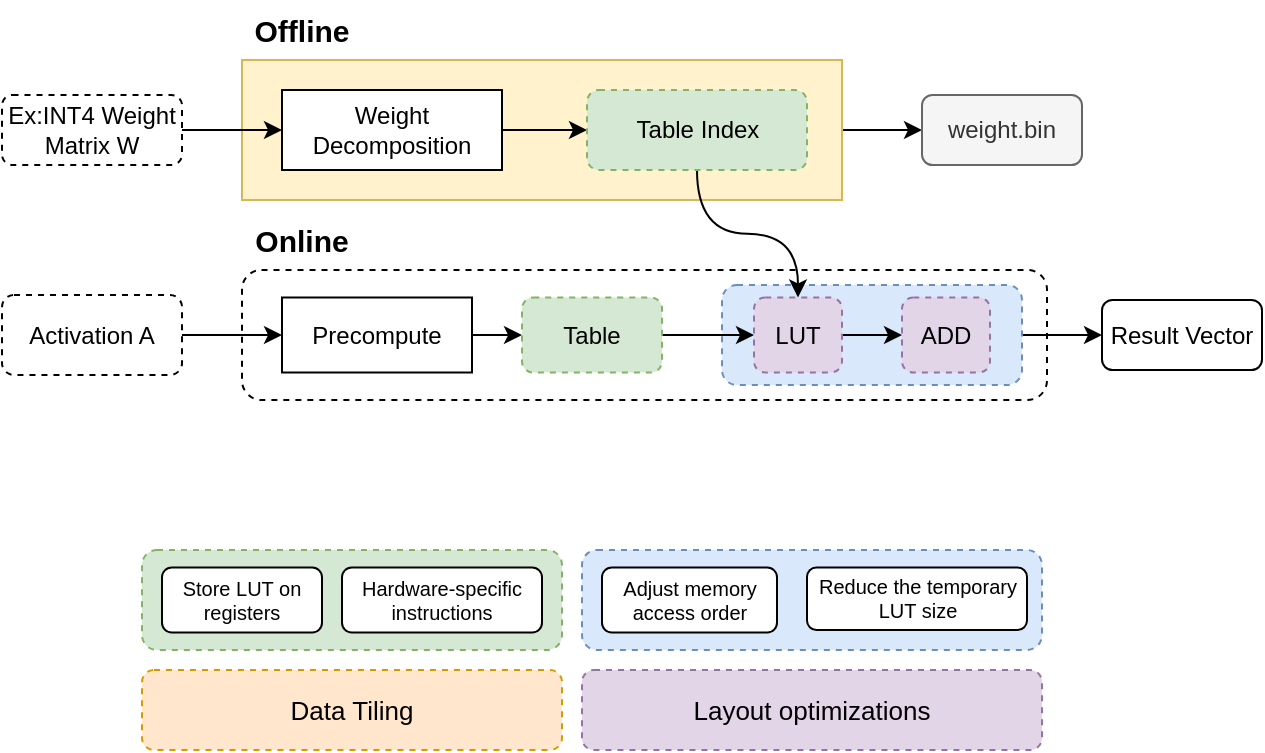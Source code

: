 <mxfile version="26.1.0">
  <diagram name="第 1 页" id="VH_rKD5s51sGw98ud1Et">
    <mxGraphModel dx="1646" dy="395" grid="1" gridSize="10" guides="1" tooltips="1" connect="1" arrows="1" fold="1" page="1" pageScale="1" pageWidth="827" pageHeight="1169" math="0" shadow="0">
      <root>
        <mxCell id="0" />
        <mxCell id="1" parent="0" />
        <mxCell id="5G6cpnaW76N7grAXLHWP-36" value="Data Tiling" style="rounded=1;whiteSpace=wrap;html=1;dashed=1;fillColor=#ffe6cc;strokeColor=#d79b00;fontSize=13;" vertex="1" parent="1">
          <mxGeometry x="60" y="640" width="210" height="40" as="geometry" />
        </mxCell>
        <mxCell id="5G6cpnaW76N7grAXLHWP-35" value="" style="rounded=1;whiteSpace=wrap;html=1;dashed=1;fillColor=#dae8fc;strokeColor=#6c8ebf;" vertex="1" parent="1">
          <mxGeometry x="280" y="580" width="230" height="50" as="geometry" />
        </mxCell>
        <mxCell id="5G6cpnaW76N7grAXLHWP-32" value="" style="rounded=1;whiteSpace=wrap;html=1;dashed=1;fillColor=#d5e8d4;strokeColor=#82b366;" vertex="1" parent="1">
          <mxGeometry x="60" y="580" width="210" height="50" as="geometry" />
        </mxCell>
        <mxCell id="5G6cpnaW76N7grAXLHWP-25" value="" style="rounded=1;whiteSpace=wrap;html=1;dashed=1;" vertex="1" parent="1">
          <mxGeometry x="110" y="440" width="402.5" height="65" as="geometry" />
        </mxCell>
        <mxCell id="5G6cpnaW76N7grAXLHWP-23" value="" style="edgeStyle=orthogonalEdgeStyle;rounded=0;orthogonalLoop=1;jettySize=auto;html=1;" edge="1" parent="1" source="5G6cpnaW76N7grAXLHWP-21" target="5G6cpnaW76N7grAXLHWP-22">
          <mxGeometry relative="1" as="geometry" />
        </mxCell>
        <mxCell id="5G6cpnaW76N7grAXLHWP-21" value="" style="rounded=1;whiteSpace=wrap;html=1;fillColor=#dae8fc;strokeColor=#6c8ebf;dashed=1;" vertex="1" parent="1">
          <mxGeometry x="350" y="447.5" width="150" height="50" as="geometry" />
        </mxCell>
        <mxCell id="5G6cpnaW76N7grAXLHWP-29" style="edgeStyle=orthogonalEdgeStyle;rounded=0;orthogonalLoop=1;jettySize=auto;html=1;exitX=1;exitY=0.5;exitDx=0;exitDy=0;entryX=0;entryY=0.5;entryDx=0;entryDy=0;" edge="1" parent="1" source="5G6cpnaW76N7grAXLHWP-7" target="5G6cpnaW76N7grAXLHWP-28">
          <mxGeometry relative="1" as="geometry" />
        </mxCell>
        <mxCell id="5G6cpnaW76N7grAXLHWP-7" value="" style="rounded=0;whiteSpace=wrap;html=1;fillColor=#fff2cc;strokeColor=#d6b656;" vertex="1" parent="1">
          <mxGeometry x="110" y="335" width="300" height="70" as="geometry" />
        </mxCell>
        <mxCell id="5G6cpnaW76N7grAXLHWP-4" style="edgeStyle=orthogonalEdgeStyle;rounded=0;orthogonalLoop=1;jettySize=auto;html=1;exitX=0;exitY=0.5;exitDx=0;exitDy=0;startArrow=classic;startFill=1;endArrow=none;entryX=1;entryY=0.5;entryDx=0;entryDy=0;" edge="1" parent="1" source="5G6cpnaW76N7grAXLHWP-1" target="5G6cpnaW76N7grAXLHWP-8">
          <mxGeometry relative="1" as="geometry">
            <mxPoint x="70" y="370" as="targetPoint" />
          </mxGeometry>
        </mxCell>
        <mxCell id="5G6cpnaW76N7grAXLHWP-9" style="edgeStyle=orthogonalEdgeStyle;rounded=0;orthogonalLoop=1;jettySize=auto;html=1;exitX=1;exitY=0.5;exitDx=0;exitDy=0;entryX=0;entryY=0.5;entryDx=0;entryDy=0;" edge="1" parent="1" source="5G6cpnaW76N7grAXLHWP-1" target="5G6cpnaW76N7grAXLHWP-5">
          <mxGeometry relative="1" as="geometry" />
        </mxCell>
        <mxCell id="5G6cpnaW76N7grAXLHWP-1" value="Weight Decomposition" style="rounded=0;whiteSpace=wrap;html=1;" vertex="1" parent="1">
          <mxGeometry x="130" y="350" width="110" height="40" as="geometry" />
        </mxCell>
        <mxCell id="5G6cpnaW76N7grAXLHWP-18" style="edgeStyle=orthogonalEdgeStyle;rounded=0;orthogonalLoop=1;jettySize=auto;html=1;exitX=0.5;exitY=1;exitDx=0;exitDy=0;entryX=0.5;entryY=0;entryDx=0;entryDy=0;curved=1;" edge="1" parent="1" source="5G6cpnaW76N7grAXLHWP-5" target="5G6cpnaW76N7grAXLHWP-16">
          <mxGeometry relative="1" as="geometry" />
        </mxCell>
        <mxCell id="5G6cpnaW76N7grAXLHWP-5" value="Table Index" style="rounded=1;whiteSpace=wrap;html=1;dashed=1;fillColor=#d5e8d4;strokeColor=#82b366;" vertex="1" parent="1">
          <mxGeometry x="282.5" y="350" width="110" height="40" as="geometry" />
        </mxCell>
        <mxCell id="5G6cpnaW76N7grAXLHWP-8" value="Ex:INT4 Weight Matrix W" style="rounded=1;whiteSpace=wrap;html=1;dashed=1;" vertex="1" parent="1">
          <mxGeometry x="-10" y="352.5" width="90" height="35" as="geometry" />
        </mxCell>
        <mxCell id="5G6cpnaW76N7grAXLHWP-12" value="" style="edgeStyle=orthogonalEdgeStyle;rounded=0;orthogonalLoop=1;jettySize=auto;html=1;" edge="1" parent="1" source="5G6cpnaW76N7grAXLHWP-10" target="5G6cpnaW76N7grAXLHWP-11">
          <mxGeometry relative="1" as="geometry" />
        </mxCell>
        <mxCell id="5G6cpnaW76N7grAXLHWP-10" value="Activation A" style="rounded=1;whiteSpace=wrap;html=1;dashed=1;" vertex="1" parent="1">
          <mxGeometry x="-10" y="452.5" width="90" height="40" as="geometry" />
        </mxCell>
        <mxCell id="5G6cpnaW76N7grAXLHWP-14" value="" style="edgeStyle=orthogonalEdgeStyle;rounded=0;orthogonalLoop=1;jettySize=auto;html=1;" edge="1" parent="1" source="5G6cpnaW76N7grAXLHWP-11" target="5G6cpnaW76N7grAXLHWP-13">
          <mxGeometry relative="1" as="geometry" />
        </mxCell>
        <mxCell id="5G6cpnaW76N7grAXLHWP-11" value="Precompute" style="whiteSpace=wrap;html=1;rounded=0;" vertex="1" parent="1">
          <mxGeometry x="130" y="453.75" width="95" height="37.5" as="geometry" />
        </mxCell>
        <mxCell id="5G6cpnaW76N7grAXLHWP-17" value="" style="edgeStyle=orthogonalEdgeStyle;rounded=0;orthogonalLoop=1;jettySize=auto;html=1;" edge="1" parent="1" source="5G6cpnaW76N7grAXLHWP-13" target="5G6cpnaW76N7grAXLHWP-16">
          <mxGeometry relative="1" as="geometry" />
        </mxCell>
        <mxCell id="5G6cpnaW76N7grAXLHWP-13" value="Table" style="whiteSpace=wrap;html=1;rounded=1;fillColor=#d5e8d4;strokeColor=#82b366;dashed=1;" vertex="1" parent="1">
          <mxGeometry x="250" y="453.75" width="70" height="37.5" as="geometry" />
        </mxCell>
        <mxCell id="5G6cpnaW76N7grAXLHWP-20" value="" style="edgeStyle=orthogonalEdgeStyle;rounded=0;orthogonalLoop=1;jettySize=auto;html=1;" edge="1" parent="1" source="5G6cpnaW76N7grAXLHWP-16" target="5G6cpnaW76N7grAXLHWP-19">
          <mxGeometry relative="1" as="geometry" />
        </mxCell>
        <mxCell id="5G6cpnaW76N7grAXLHWP-16" value="LUT" style="whiteSpace=wrap;html=1;rounded=1;fillColor=#e1d5e7;strokeColor=#9673a6;dashed=1;" vertex="1" parent="1">
          <mxGeometry x="366" y="453.75" width="44" height="37.5" as="geometry" />
        </mxCell>
        <mxCell id="5G6cpnaW76N7grAXLHWP-19" value="ADD" style="whiteSpace=wrap;html=1;rounded=1;fillColor=#e1d5e7;strokeColor=#9673a6;dashed=1;" vertex="1" parent="1">
          <mxGeometry x="440" y="453.75" width="44" height="37.5" as="geometry" />
        </mxCell>
        <mxCell id="5G6cpnaW76N7grAXLHWP-22" value="&lt;div&gt;Result Vector&lt;/div&gt;" style="rounded=1;whiteSpace=wrap;html=1;glass=0;" vertex="1" parent="1">
          <mxGeometry x="540" y="455" width="80" height="35" as="geometry" />
        </mxCell>
        <mxCell id="5G6cpnaW76N7grAXLHWP-26" value="Offline" style="text;strokeColor=none;align=center;fillColor=none;html=1;verticalAlign=middle;whiteSpace=wrap;rounded=0;fontSize=15;fontStyle=1" vertex="1" parent="1">
          <mxGeometry x="110" y="305" width="60" height="30" as="geometry" />
        </mxCell>
        <mxCell id="5G6cpnaW76N7grAXLHWP-27" value="Online" style="text;strokeColor=none;align=center;fillColor=none;html=1;verticalAlign=middle;whiteSpace=wrap;rounded=0;fontSize=15;fontStyle=1" vertex="1" parent="1">
          <mxGeometry x="110" y="410" width="60" height="30" as="geometry" />
        </mxCell>
        <mxCell id="5G6cpnaW76N7grAXLHWP-28" value="weight.bin" style="rounded=1;whiteSpace=wrap;html=1;glass=0;fillColor=#f5f5f5;fontColor=#333333;strokeColor=#666666;" vertex="1" parent="1">
          <mxGeometry x="450" y="352.5" width="80" height="35" as="geometry" />
        </mxCell>
        <mxCell id="5G6cpnaW76N7grAXLHWP-30" value="Store LUT on registers" style="whiteSpace=wrap;html=1;rounded=1;fontSize=10;" vertex="1" parent="1">
          <mxGeometry x="70" y="588.75" width="80" height="32.5" as="geometry" />
        </mxCell>
        <mxCell id="5G6cpnaW76N7grAXLHWP-31" value="Hardware-specific instructions" style="whiteSpace=wrap;html=1;rounded=1;fontSize=10;" vertex="1" parent="1">
          <mxGeometry x="160" y="588.75" width="100" height="32.5" as="geometry" />
        </mxCell>
        <mxCell id="5G6cpnaW76N7grAXLHWP-33" value="Adjust memory access order" style="whiteSpace=wrap;html=1;rounded=1;fontSize=10;" vertex="1" parent="1">
          <mxGeometry x="290" y="588.75" width="87.5" height="32.5" as="geometry" />
        </mxCell>
        <mxCell id="5G6cpnaW76N7grAXLHWP-34" value="Reduce the temporary LUT size" style="whiteSpace=wrap;html=1;rounded=1;fontSize=10;" vertex="1" parent="1">
          <mxGeometry x="392.5" y="588.75" width="110" height="31.25" as="geometry" />
        </mxCell>
        <mxCell id="5G6cpnaW76N7grAXLHWP-37" value="Layout optimizations" style="rounded=1;whiteSpace=wrap;html=1;dashed=1;fillColor=#e1d5e7;strokeColor=#9673a6;fontSize=13;" vertex="1" parent="1">
          <mxGeometry x="280" y="640" width="230" height="40" as="geometry" />
        </mxCell>
      </root>
    </mxGraphModel>
  </diagram>
</mxfile>
